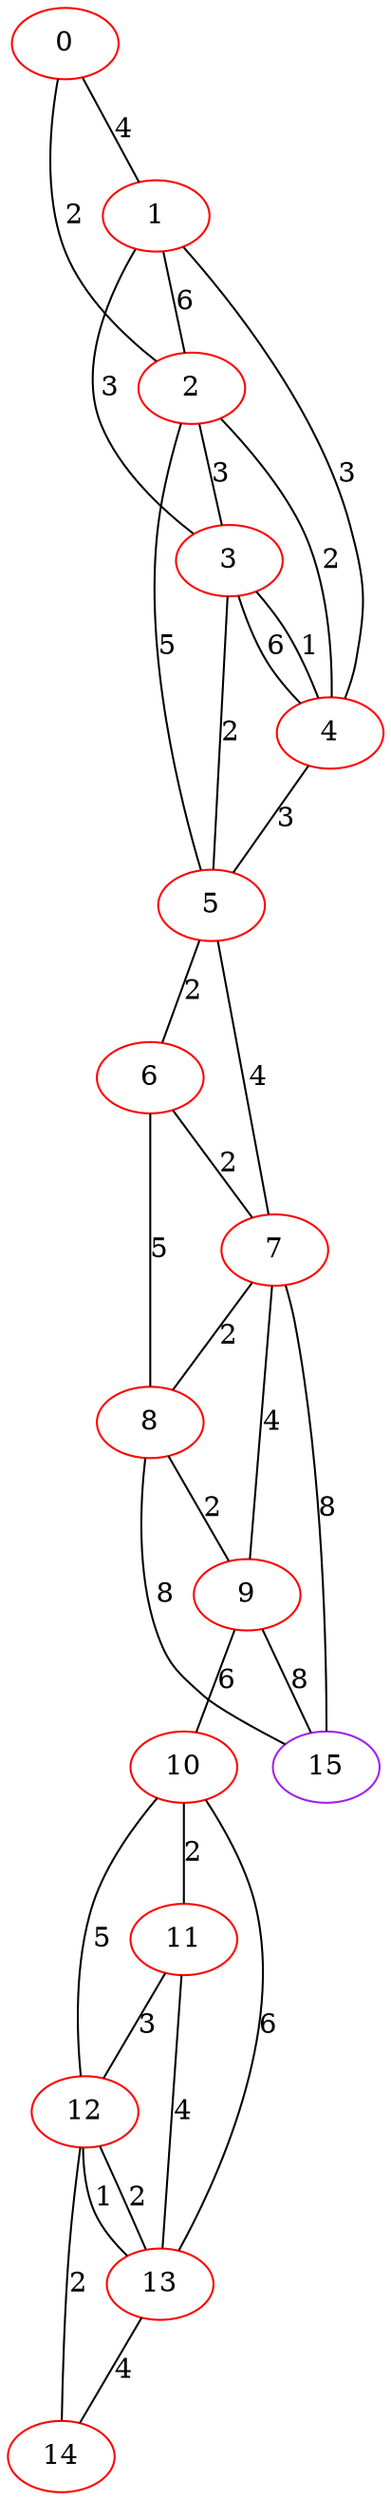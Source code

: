 graph "" {
0 [color=red, weight=1];
1 [color=red, weight=1];
2 [color=red, weight=1];
3 [color=red, weight=1];
4 [color=red, weight=1];
5 [color=red, weight=1];
6 [color=red, weight=1];
7 [color=red, weight=1];
8 [color=red, weight=1];
9 [color=red, weight=1];
10 [color=red, weight=1];
11 [color=red, weight=1];
12 [color=red, weight=1];
13 [color=red, weight=1];
14 [color=red, weight=1];
15 [color=purple, weight=4];
0 -- 1  [key=0, label=4];
0 -- 2  [key=0, label=2];
1 -- 2  [key=0, label=6];
1 -- 3  [key=0, label=3];
1 -- 4  [key=0, label=3];
2 -- 3  [key=0, label=3];
2 -- 4  [key=0, label=2];
2 -- 5  [key=0, label=5];
3 -- 4  [key=0, label=6];
3 -- 4  [key=1, label=1];
3 -- 5  [key=0, label=2];
4 -- 5  [key=0, label=3];
5 -- 6  [key=0, label=2];
5 -- 7  [key=0, label=4];
6 -- 8  [key=0, label=5];
6 -- 7  [key=0, label=2];
7 -- 8  [key=0, label=2];
7 -- 9  [key=0, label=4];
7 -- 15  [key=0, label=8];
8 -- 9  [key=0, label=2];
8 -- 15  [key=0, label=8];
9 -- 10  [key=0, label=6];
9 -- 15  [key=0, label=8];
10 -- 11  [key=0, label=2];
10 -- 12  [key=0, label=5];
10 -- 13  [key=0, label=6];
11 -- 12  [key=0, label=3];
11 -- 13  [key=0, label=4];
12 -- 13  [key=0, label=2];
12 -- 13  [key=1, label=1];
12 -- 14  [key=0, label=2];
13 -- 14  [key=0, label=4];
}
